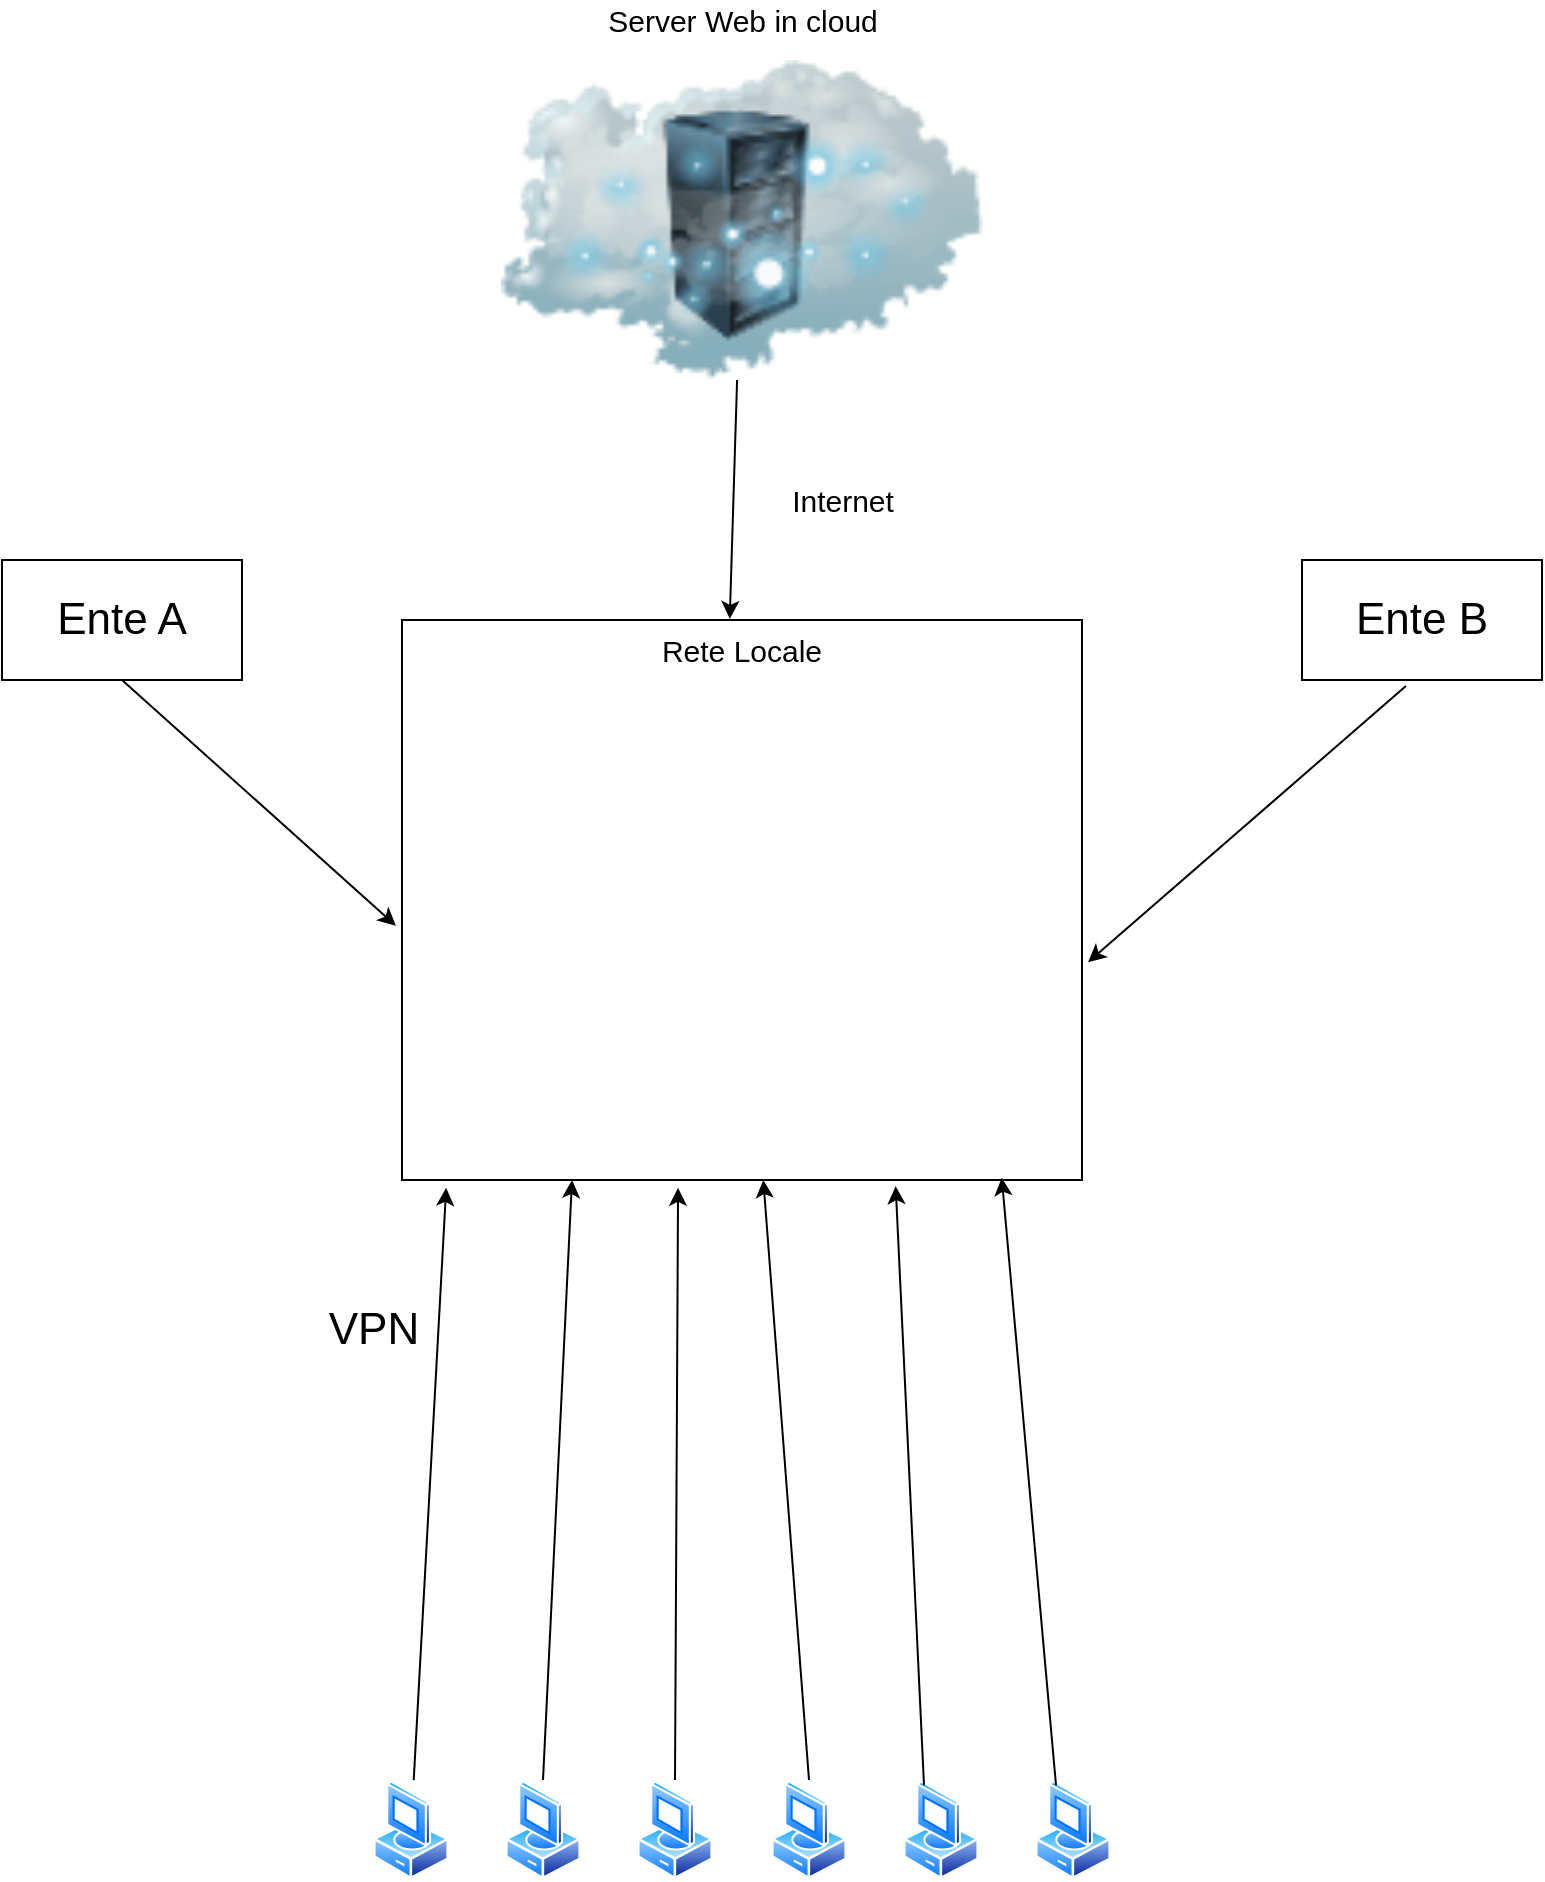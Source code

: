 <mxfile version="12.2.9" type="github" pages="1">
  <diagram id="QyNKdFkUj0eCCD_k6pW2" name="Page-1">
    <mxGraphModel dx="986" dy="776" grid="1" gridSize="10" guides="1" tooltips="1" connect="1" arrows="1" fold="1" page="1" pageScale="1" pageWidth="827" pageHeight="1169" math="0" shadow="0">
      <root>
        <mxCell id="0"/>
        <mxCell id="1" parent="0"/>
        <mxCell id="osJKglft7ATYs9inyH4e-1" value="" style="image;html=1;labelBackgroundColor=#ffffff;image=img/lib/clip_art/networking/Cloud_Rack_128x128.png" vertex="1" parent="1">
          <mxGeometry x="270" y="40" width="260" height="160" as="geometry"/>
        </mxCell>
        <mxCell id="osJKglft7ATYs9inyH4e-2" value="Server Web in cloud" style="text;html=1;resizable=0;autosize=1;align=center;verticalAlign=middle;points=[];fillColor=none;strokeColor=none;rounded=0;fontSize=15;" vertex="1" parent="1">
          <mxGeometry x="320" y="10" width="160" height="20" as="geometry"/>
        </mxCell>
        <mxCell id="osJKglft7ATYs9inyH4e-9" value="Internet" style="text;html=1;resizable=0;autosize=1;align=center;verticalAlign=middle;points=[];fillColor=none;strokeColor=none;rounded=0;fontSize=15;" vertex="1" parent="1">
          <mxGeometry x="415" y="250" width="70" height="20" as="geometry"/>
        </mxCell>
        <mxCell id="osJKglft7ATYs9inyH4e-10" value="Rete Locale" style="whiteSpace=wrap;html=1;fontSize=15;align=center;horizontal=1;verticalAlign=top;" vertex="1" parent="1">
          <mxGeometry x="230" y="320" width="340" height="280" as="geometry"/>
        </mxCell>
        <mxCell id="osJKglft7ATYs9inyH4e-11" value="" style="aspect=fixed;perimeter=ellipsePerimeter;html=1;align=center;shadow=0;dashed=0;spacingTop=3;image;image=img/lib/active_directory/vista_client.svg;fontSize=15;" vertex="1" parent="1">
          <mxGeometry x="215.5" y="900" width="38" height="50" as="geometry"/>
        </mxCell>
        <mxCell id="osJKglft7ATYs9inyH4e-12" value="" style="aspect=fixed;perimeter=ellipsePerimeter;html=1;align=center;shadow=0;dashed=0;spacingTop=3;image;image=img/lib/active_directory/vista_client.svg;fontSize=15;" vertex="1" parent="1">
          <mxGeometry x="546.5" y="900" width="38" height="50" as="geometry"/>
        </mxCell>
        <mxCell id="osJKglft7ATYs9inyH4e-13" value="" style="aspect=fixed;perimeter=ellipsePerimeter;html=1;align=center;shadow=0;dashed=0;spacingTop=3;image;image=img/lib/active_directory/vista_client.svg;fontSize=15;" vertex="1" parent="1">
          <mxGeometry x="480.5" y="900" width="38" height="50" as="geometry"/>
        </mxCell>
        <mxCell id="osJKglft7ATYs9inyH4e-14" value="" style="aspect=fixed;perimeter=ellipsePerimeter;html=1;align=center;shadow=0;dashed=0;spacingTop=3;image;image=img/lib/active_directory/vista_client.svg;fontSize=15;" vertex="1" parent="1">
          <mxGeometry x="281.5" y="900" width="38" height="50" as="geometry"/>
        </mxCell>
        <mxCell id="osJKglft7ATYs9inyH4e-15" value="" style="aspect=fixed;perimeter=ellipsePerimeter;html=1;align=center;shadow=0;dashed=0;spacingTop=3;image;image=img/lib/active_directory/vista_client.svg;fontSize=15;" vertex="1" parent="1">
          <mxGeometry x="347.5" y="900" width="38" height="50" as="geometry"/>
        </mxCell>
        <mxCell id="osJKglft7ATYs9inyH4e-16" value="" style="aspect=fixed;perimeter=ellipsePerimeter;html=1;align=center;shadow=0;dashed=0;spacingTop=3;image;image=img/lib/active_directory/vista_client.svg;fontSize=15;" vertex="1" parent="1">
          <mxGeometry x="414.5" y="900" width="38" height="50" as="geometry"/>
        </mxCell>
        <mxCell id="osJKglft7ATYs9inyH4e-18" value="" style="endArrow=classic;html=1;fontSize=15;entryX=0.065;entryY=1.014;entryDx=0;entryDy=0;entryPerimeter=0;" edge="1" parent="1" source="osJKglft7ATYs9inyH4e-11" target="osJKglft7ATYs9inyH4e-10">
          <mxGeometry width="50" height="50" relative="1" as="geometry">
            <mxPoint x="235" y="732" as="sourcePoint"/>
            <mxPoint x="190" y="680" as="targetPoint"/>
          </mxGeometry>
        </mxCell>
        <mxCell id="osJKglft7ATYs9inyH4e-19" value="" style="endArrow=classic;html=1;fontSize=15;entryX=0.25;entryY=1;entryDx=0;entryDy=0;exitX=0.5;exitY=0;exitDx=0;exitDy=0;" edge="1" parent="1" source="osJKglft7ATYs9inyH4e-14" target="osJKglft7ATYs9inyH4e-10">
          <mxGeometry width="50" height="50" relative="1" as="geometry">
            <mxPoint x="245" y="742" as="sourcePoint"/>
            <mxPoint x="262.1" y="633.92" as="targetPoint"/>
          </mxGeometry>
        </mxCell>
        <mxCell id="osJKglft7ATYs9inyH4e-20" value="" style="endArrow=classic;html=1;fontSize=15;entryX=0.406;entryY=1.014;entryDx=0;entryDy=0;exitX=0.5;exitY=0;exitDx=0;exitDy=0;entryPerimeter=0;" edge="1" parent="1" source="osJKglft7ATYs9inyH4e-15" target="osJKglft7ATYs9inyH4e-10">
          <mxGeometry width="50" height="50" relative="1" as="geometry">
            <mxPoint x="310.5" y="740" as="sourcePoint"/>
            <mxPoint x="325" y="630" as="targetPoint"/>
          </mxGeometry>
        </mxCell>
        <mxCell id="osJKglft7ATYs9inyH4e-21" value="" style="endArrow=classic;html=1;fontSize=15;exitX=0.5;exitY=0;exitDx=0;exitDy=0;" edge="1" parent="1" source="osJKglft7ATYs9inyH4e-16" target="osJKglft7ATYs9inyH4e-10">
          <mxGeometry width="50" height="50" relative="1" as="geometry">
            <mxPoint x="430" y="720" as="sourcePoint"/>
            <mxPoint x="378.04" y="633.92" as="targetPoint"/>
          </mxGeometry>
        </mxCell>
        <mxCell id="osJKglft7ATYs9inyH4e-22" value="" style="endArrow=classic;html=1;fontSize=15;exitX=0.25;exitY=0;exitDx=0;exitDy=0;entryX=0.726;entryY=1.011;entryDx=0;entryDy=0;entryPerimeter=0;" edge="1" parent="1" source="osJKglft7ATYs9inyH4e-13" target="osJKglft7ATYs9inyH4e-10">
          <mxGeometry width="50" height="50" relative="1" as="geometry">
            <mxPoint x="490" y="710" as="sourcePoint"/>
            <mxPoint x="476" y="620" as="targetPoint"/>
          </mxGeometry>
        </mxCell>
        <mxCell id="osJKglft7ATYs9inyH4e-23" value="" style="endArrow=classic;html=1;fontSize=15;exitX=0.25;exitY=0;exitDx=0;exitDy=0;entryX=0.882;entryY=0.996;entryDx=0;entryDy=0;entryPerimeter=0;" edge="1" parent="1" source="osJKglft7ATYs9inyH4e-12" target="osJKglft7ATYs9inyH4e-10">
          <mxGeometry width="50" height="50" relative="1" as="geometry">
            <mxPoint x="560" y="710" as="sourcePoint"/>
            <mxPoint x="530" y="630" as="targetPoint"/>
          </mxGeometry>
        </mxCell>
        <mxCell id="osJKglft7ATYs9inyH4e-24" value="VPN" style="text;html=1;strokeColor=none;fillColor=none;align=center;verticalAlign=middle;whiteSpace=wrap;rounded=0;fontSize=22;" vertex="1" parent="1">
          <mxGeometry x="195.5" y="665" width="40" height="20" as="geometry"/>
        </mxCell>
        <mxCell id="osJKglft7ATYs9inyH4e-26" value="" style="endArrow=classic;html=1;fontSize=15;entryX=0.482;entryY=-0.002;entryDx=0;entryDy=0;entryPerimeter=0;" edge="1" parent="1" source="osJKglft7ATYs9inyH4e-1" target="osJKglft7ATYs9inyH4e-10">
          <mxGeometry width="50" height="50" relative="1" as="geometry">
            <mxPoint x="270" y="240" as="sourcePoint"/>
            <mxPoint x="390" y="320" as="targetPoint"/>
          </mxGeometry>
        </mxCell>
        <mxCell id="osJKglft7ATYs9inyH4e-27" value="Ente A" style="rounded=0;whiteSpace=wrap;html=1;fontSize=22;align=center;" vertex="1" parent="1">
          <mxGeometry x="30" y="290" width="120" height="60" as="geometry"/>
        </mxCell>
        <mxCell id="osJKglft7ATYs9inyH4e-28" value="Ente B" style="rounded=0;whiteSpace=wrap;html=1;fontSize=22;align=center;" vertex="1" parent="1">
          <mxGeometry x="680" y="290" width="120" height="60" as="geometry"/>
        </mxCell>
        <mxCell id="osJKglft7ATYs9inyH4e-31" value="" style="endArrow=classic;html=1;fontSize=22;exitX=0.5;exitY=1;exitDx=0;exitDy=0;entryX=-0.009;entryY=0.546;entryDx=0;entryDy=0;entryPerimeter=0;" edge="1" parent="1" source="osJKglft7ATYs9inyH4e-27" target="osJKglft7ATYs9inyH4e-10">
          <mxGeometry width="50" height="50" relative="1" as="geometry">
            <mxPoint x="120" y="490" as="sourcePoint"/>
            <mxPoint x="170" y="440" as="targetPoint"/>
          </mxGeometry>
        </mxCell>
        <mxCell id="osJKglft7ATYs9inyH4e-32" value="" style="endArrow=classic;html=1;fontSize=22;exitX=0.433;exitY=1.05;exitDx=0;exitDy=0;exitPerimeter=0;entryX=1.009;entryY=0.611;entryDx=0;entryDy=0;entryPerimeter=0;" edge="1" parent="1" source="osJKglft7ATYs9inyH4e-28" target="osJKglft7ATYs9inyH4e-10">
          <mxGeometry width="50" height="50" relative="1" as="geometry">
            <mxPoint x="700" y="480" as="sourcePoint"/>
            <mxPoint x="750" y="430" as="targetPoint"/>
          </mxGeometry>
        </mxCell>
      </root>
    </mxGraphModel>
  </diagram>
</mxfile>
